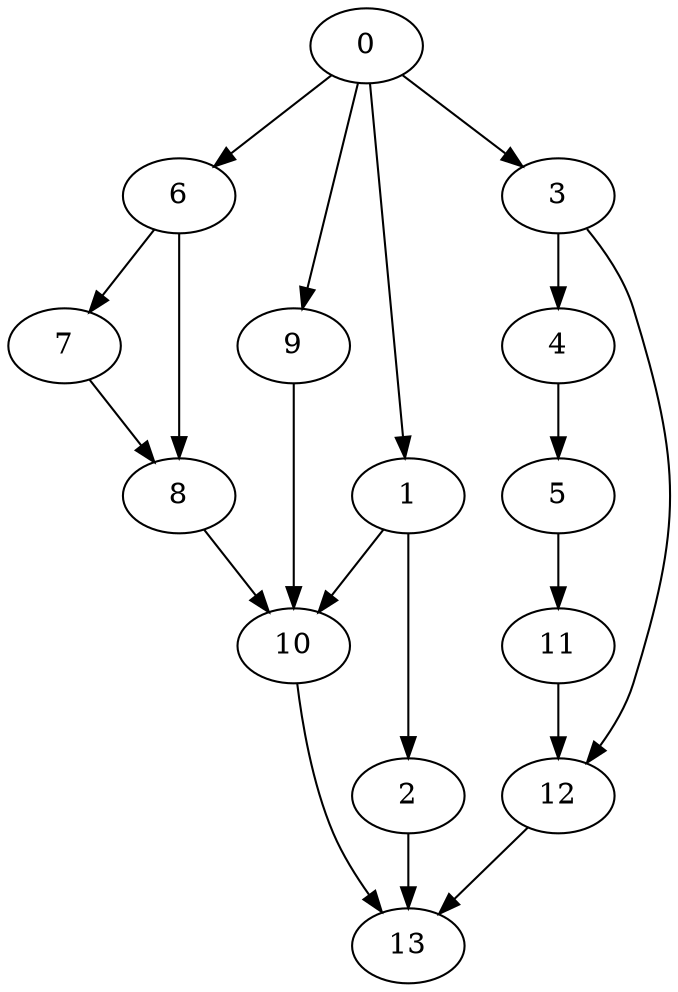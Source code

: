 digraph small {
4 -> 5;
6 -> 7;
0 -> 1;
12 -> 13;
6 -> 8;
8 -> 10;
0 -> 3;
10 -> 13;
0 -> 6;
0 -> 9;
2 -> 13;
1 -> 2;
3 -> 4;
7 -> 8;
9 -> 10;
11 -> 12;
5 -> 11;
3 -> 12;
1 -> 10;
}
